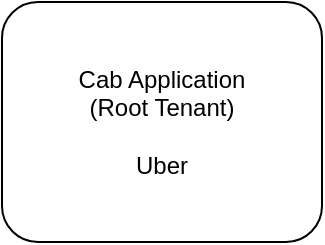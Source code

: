 <mxfile version="19.0.0" type="github">
  <diagram id="iYoIpUCzcXzduvzQwFd_" name="Page-1">
    <mxGraphModel dx="1422" dy="794" grid="1" gridSize="10" guides="1" tooltips="1" connect="1" arrows="1" fold="1" page="1" pageScale="1" pageWidth="850" pageHeight="1100" math="0" shadow="0">
      <root>
        <mxCell id="0" />
        <mxCell id="1" parent="0" />
        <mxCell id="SozkesyEJv-2taJQF0Wl-1" value="Cab Application&lt;br&gt;(Root Tenant)&lt;br&gt;&lt;br&gt;Uber" style="rounded=1;whiteSpace=wrap;html=1;" vertex="1" parent="1">
          <mxGeometry x="230" y="130" width="160" height="120" as="geometry" />
        </mxCell>
      </root>
    </mxGraphModel>
  </diagram>
</mxfile>
